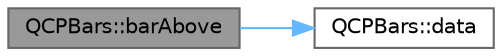 digraph "QCPBars::barAbove"
{
 // LATEX_PDF_SIZE
  bgcolor="transparent";
  edge [fontname=Helvetica,fontsize=10,labelfontname=Helvetica,labelfontsize=10];
  node [fontname=Helvetica,fontsize=10,shape=box,height=0.2,width=0.4];
  rankdir="LR";
  Node1 [label="QCPBars::barAbove",height=0.2,width=0.4,color="gray40", fillcolor="grey60", style="filled", fontcolor="black",tooltip=" "];
  Node1 -> Node2 [color="steelblue1",style="solid"];
  Node2 [label="QCPBars::data",height=0.2,width=0.4,color="grey40", fillcolor="white", style="filled",URL="$class_q_c_p_bars.html#a7e373a534d82e18ed27b3fafd1f08fae",tooltip=" "];
}
